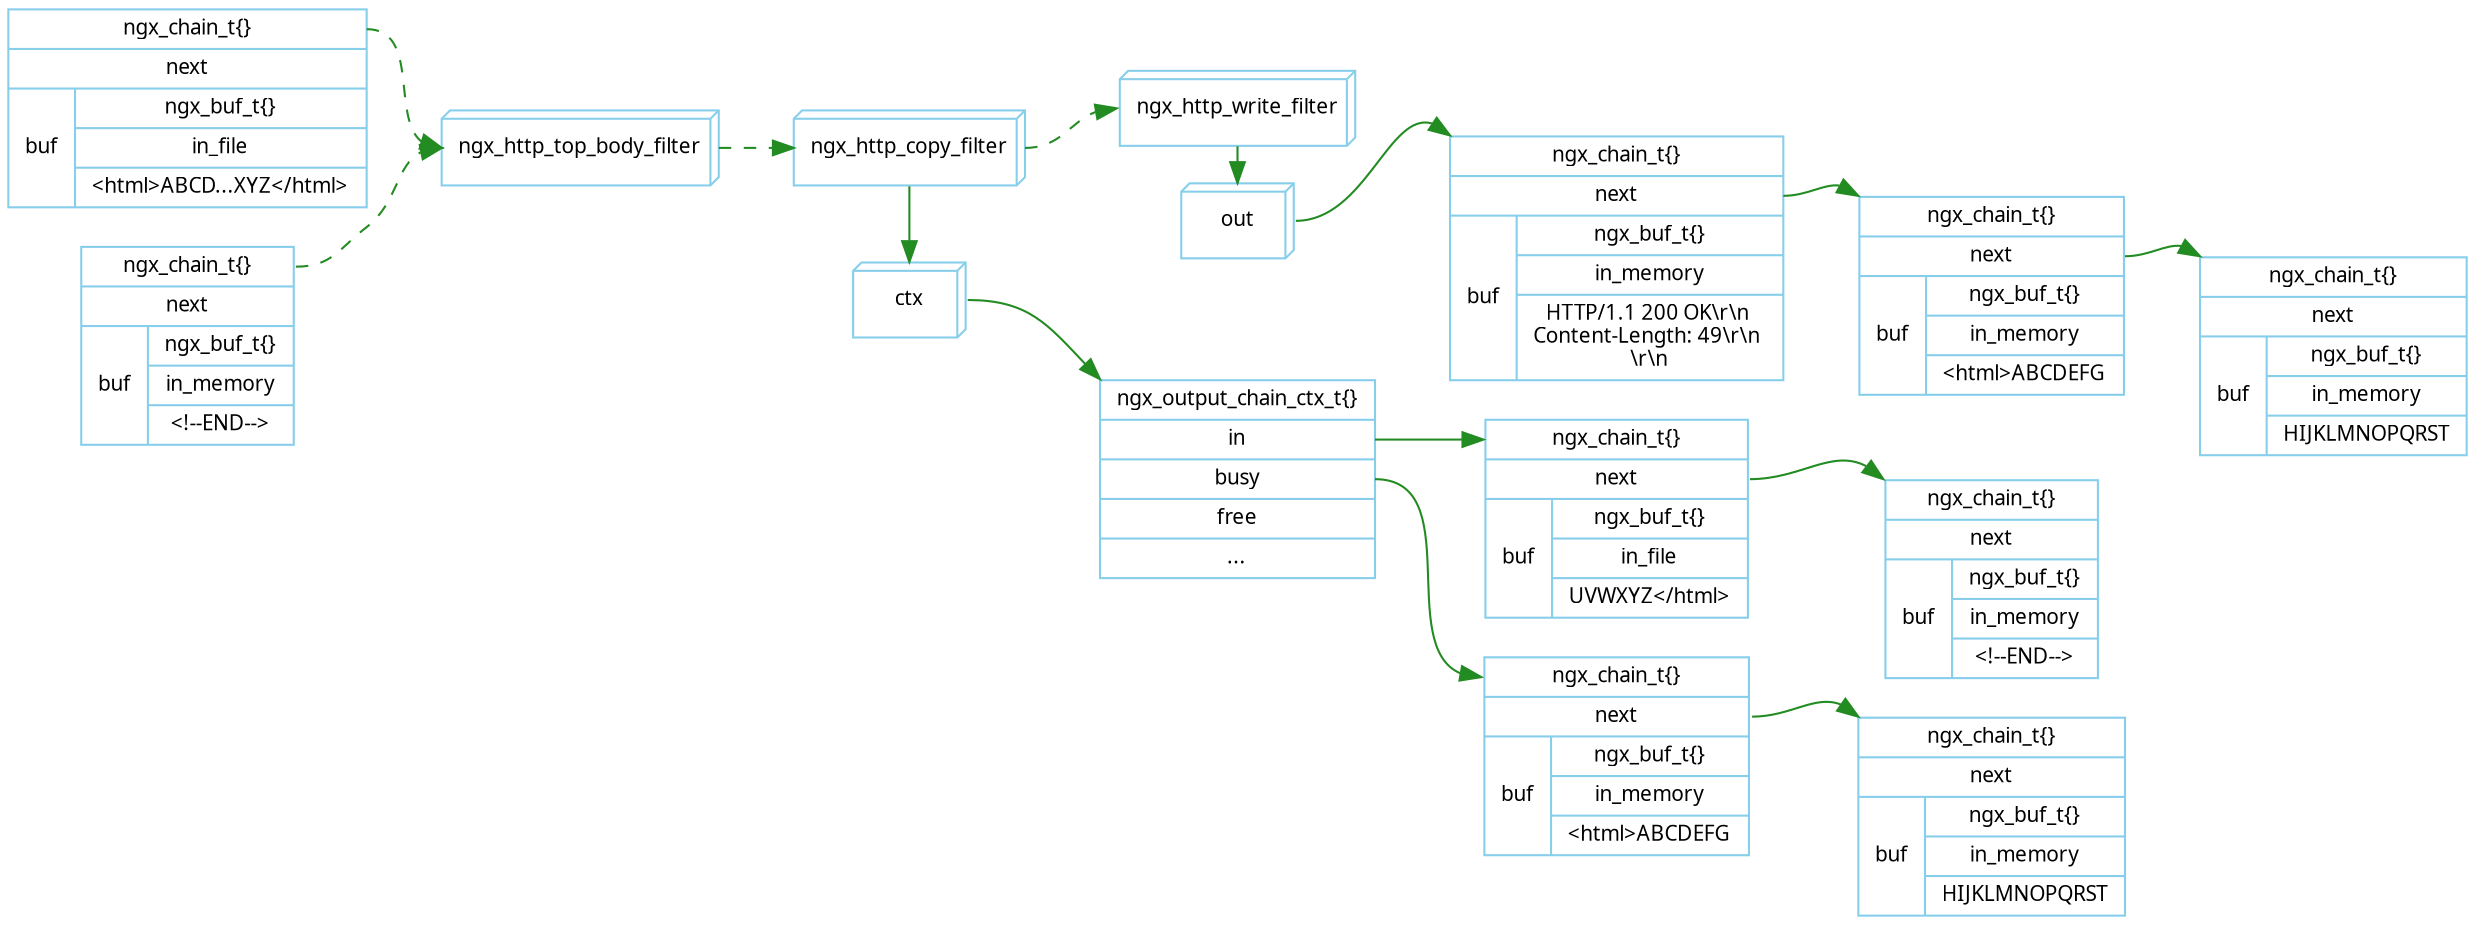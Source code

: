 digraph ngx_body_filter {

   rankdir=LR;
   node [shape=record, color=skyblue, fontname="Verdana", fontsize=10];
   edge [color=forestgreen, fontname="Verdana", fontsize=10];

   ngx_chain_t2 [label="<head>ngx_chain_t\{\}|<next>next|{buf|{ngx_buf_t\{\}|in_file|\<html\>ABCD...XYZ\</html\>}}"];
   ngx_chain_t3 [label="<head>ngx_chain_t\{\}|<next>next|{buf|{ngx_buf_t\{\}|in_memory|\<!--END--\>}}"];
   
   ngx_http_top_body_filter [shape=box3d];
   //ngx_http_omitted_filter [shape=none, label="......"];
   ngx_http_copy_filter [shape=box3d];
   ngx_http_write_filter [shape=box3d];

   out [shape=box3d];
   ngx_chain_t1e [label="<head>ngx_chain_t\{\}|<next>next|{buf|{ngx_buf_t\{\}|in_memory|HTTP/1.1 200 OK\\r\\n \nContent-Length: 49\\r\\n \n\\r\\n}}"];

   ctx [shape=box3d];
   ngx_output_chain_ctx_t [label="<head>ngx_output_chain_ctx_t\{\}|<in>in |<busy>busy |<free>free|..."];
   
   ngx_chain_t2a [label="<head>ngx_chain_t\{\}|<next>next|{buf|{ngx_buf_t\{\}|in_file|UVWXYZ\</html\>}}"];
   ngx_chain_t2b [label="<head>ngx_chain_t\{\}|<next>next|{buf|{ngx_buf_t\{\}|in_memory|\<html\>ABCDEFG}}"];
   ngx_chain_t2c [label="<head>ngx_chain_t\{\}|<next>next|{buf|{ngx_buf_t\{\}|in_memory|HIJKLMNOPQRST}}"];
   
   ngx_chain_t3a [label="<head>ngx_chain_t\{\}|<next>next|{buf|{ngx_buf_t\{\}|in_memory|\<!--END--\>}}"];
   
   ngx_chain_t2e [label="<head>ngx_chain_t\{\}|<next>next|{buf|{ngx_buf_t\{\}|in_memory|\<html\>ABCDEFG}}"];
   ngx_chain_t2f [label="<head>ngx_chain_t\{\}|<next>next|{buf|{ngx_buf_t\{\}|in_memory|HIJKLMNOPQRST}}"];
   
     
   ngx_chain_t2:head -> ngx_http_top_body_filter:w [style="dashed"];
   ngx_chain_t3:head -> ngx_http_top_body_filter:w [style="dashed"];
   ngx_http_top_body_filter:e -> ngx_http_copy_filter:w [weight=3, style="dashed"];
   ngx_http_copy_filter:e -> ngx_http_write_filter:w [style="dashed"];
   ngx_http_write_filter -> out;
   out:e -> ngx_chain_t1e:head:nw;
   ngx_chain_t1e:next -> ngx_chain_t2e:head:nw;
   ngx_chain_t2e:next -> ngx_chain_t2f:head:nw;
   
   ngx_http_copy_filter -> ctx;
   ctx:e -> ngx_output_chain_ctx_t:head:nw;
   ngx_output_chain_ctx_t:in -> ngx_chain_t2a:head;
   ngx_chain_t2a:next -> ngx_chain_t3a:head:nw;
   ngx_output_chain_ctx_t:busy -> ngx_chain_t2b:head;
   ngx_chain_t2b:next -> ngx_chain_t2c:head:nw;

   {rank=same; ngx_http_write_filter;out;};
   {rank=same; ngx_http_copy_filter;ctx;};
}